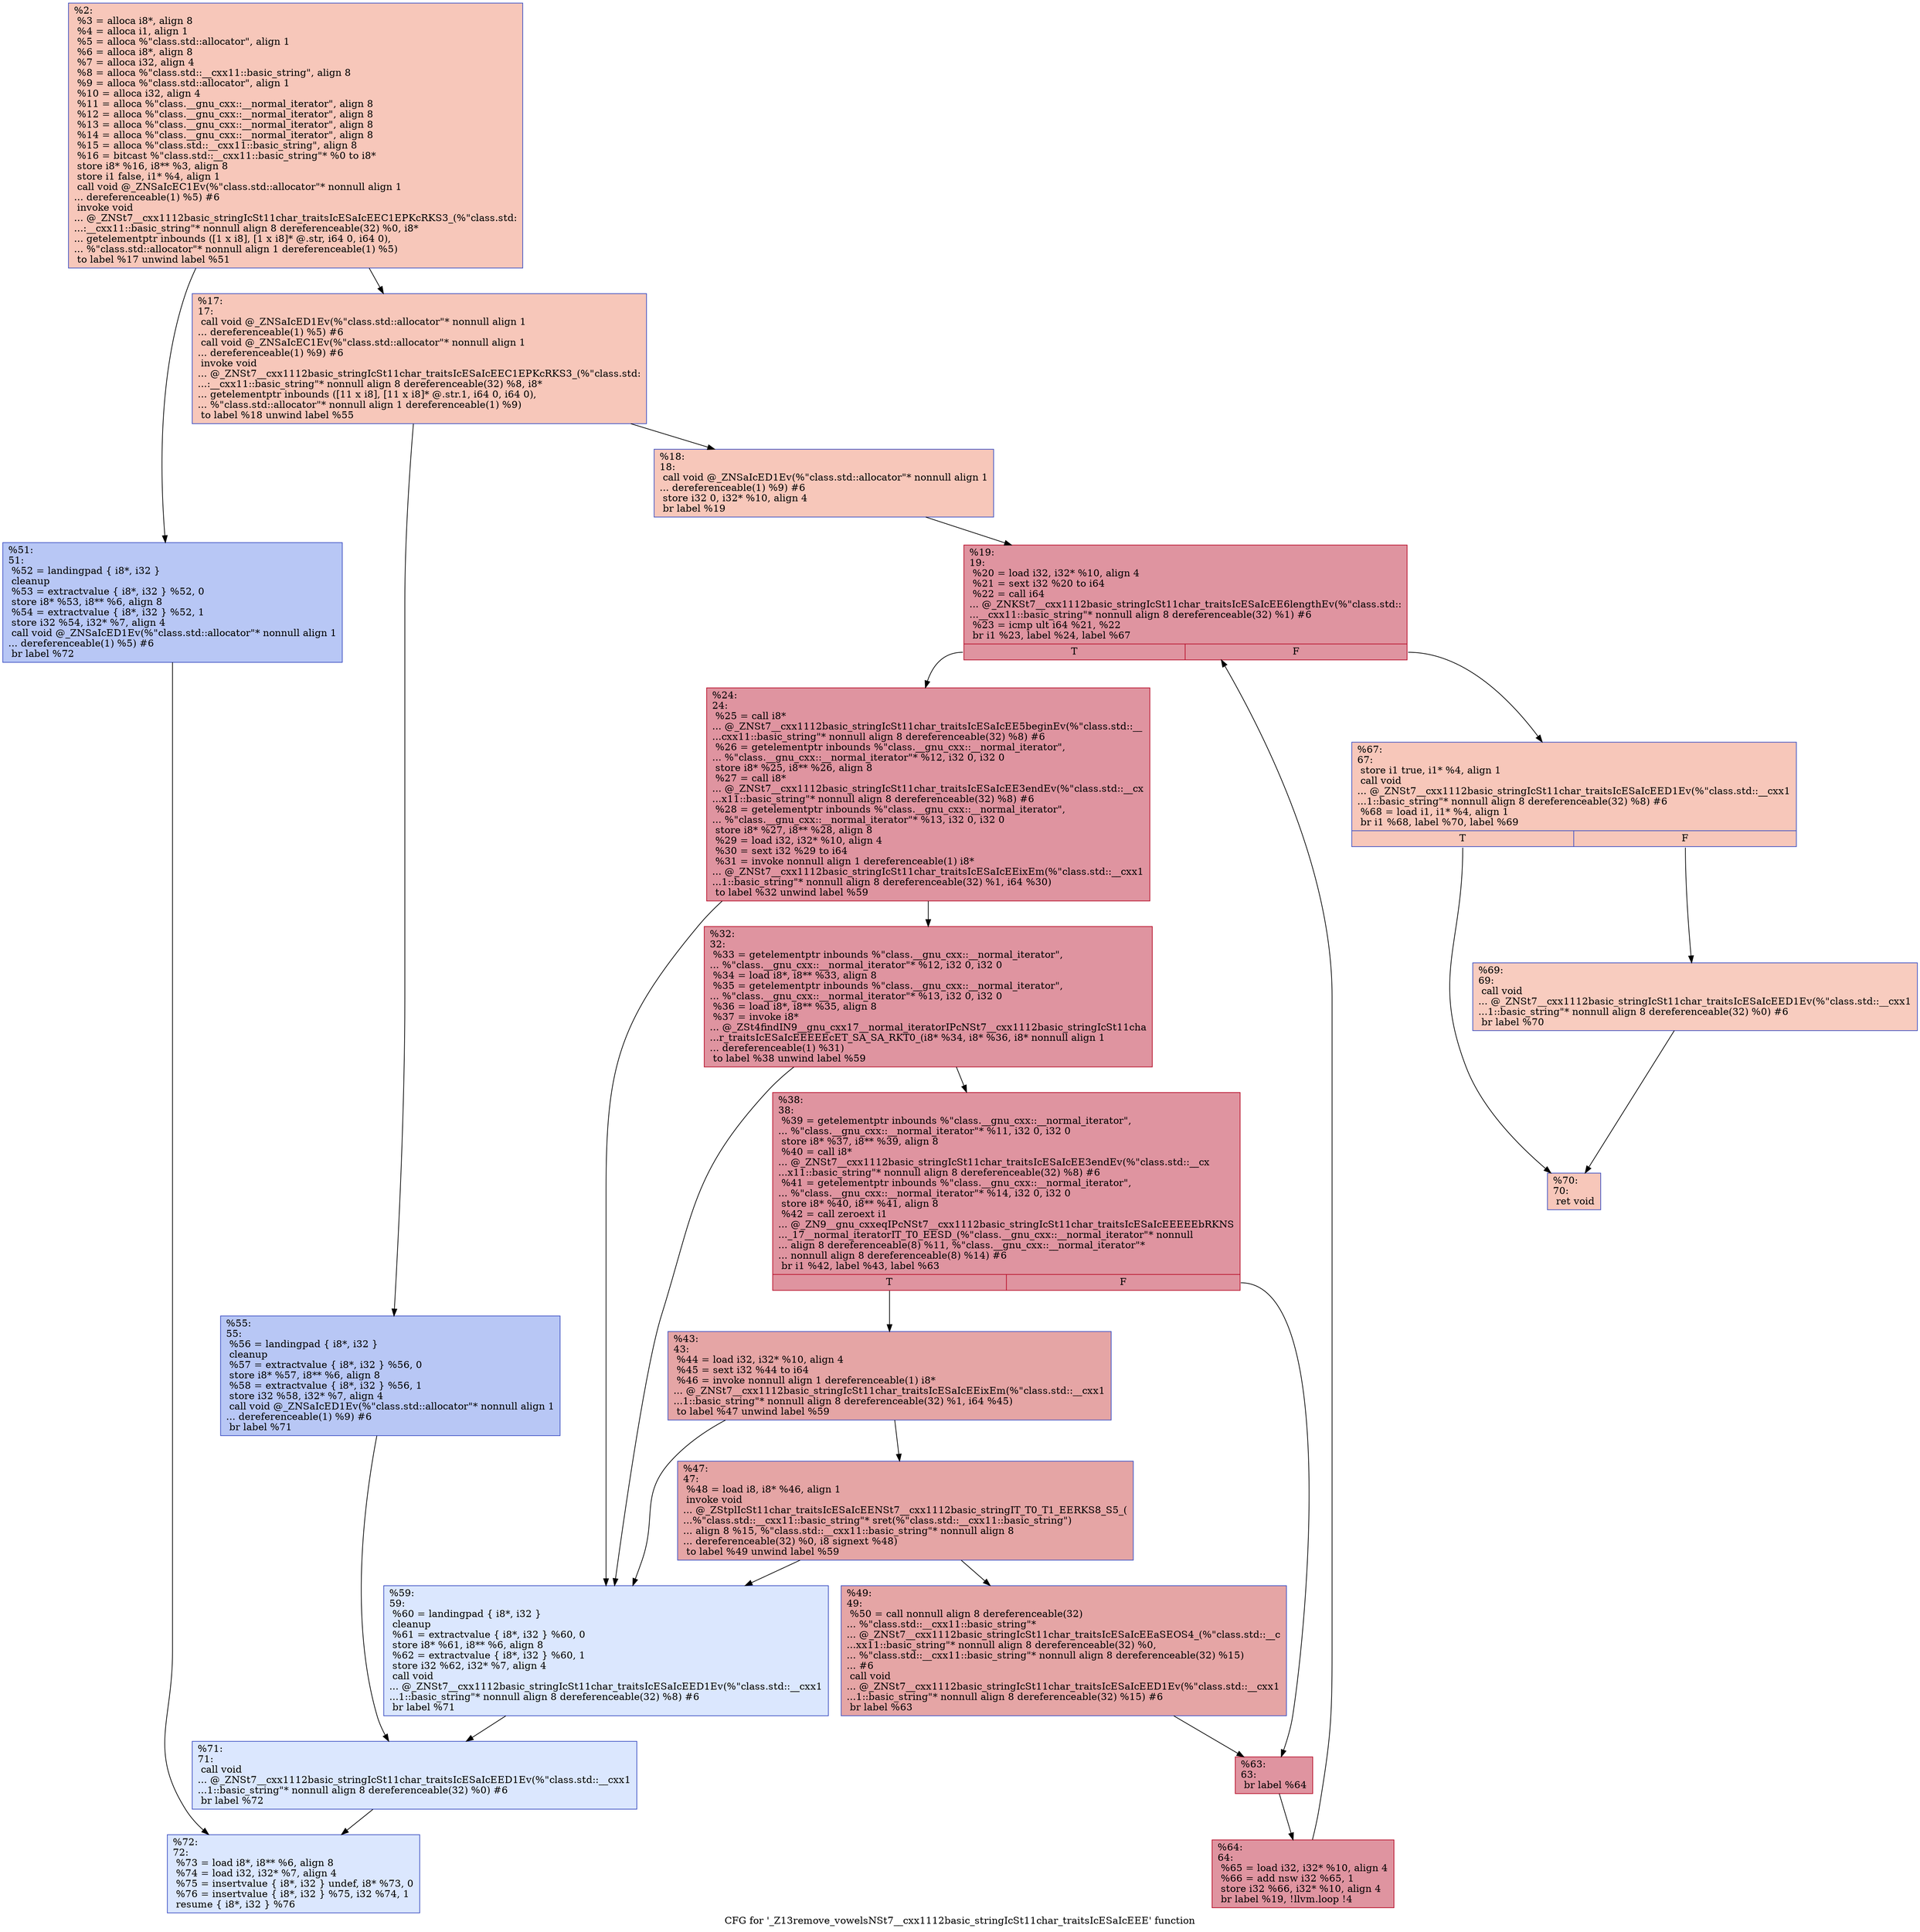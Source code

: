 digraph "CFG for '_Z13remove_vowelsNSt7__cxx1112basic_stringIcSt11char_traitsIcESaIcEEE' function" {
	label="CFG for '_Z13remove_vowelsNSt7__cxx1112basic_stringIcSt11char_traitsIcESaIcEEE' function";

	Node0x55f1c0677890 [shape=record,color="#3d50c3ff", style=filled, fillcolor="#ec7f6370",label="{%2:\l  %3 = alloca i8*, align 8\l  %4 = alloca i1, align 1\l  %5 = alloca %\"class.std::allocator\", align 1\l  %6 = alloca i8*, align 8\l  %7 = alloca i32, align 4\l  %8 = alloca %\"class.std::__cxx11::basic_string\", align 8\l  %9 = alloca %\"class.std::allocator\", align 1\l  %10 = alloca i32, align 4\l  %11 = alloca %\"class.__gnu_cxx::__normal_iterator\", align 8\l  %12 = alloca %\"class.__gnu_cxx::__normal_iterator\", align 8\l  %13 = alloca %\"class.__gnu_cxx::__normal_iterator\", align 8\l  %14 = alloca %\"class.__gnu_cxx::__normal_iterator\", align 8\l  %15 = alloca %\"class.std::__cxx11::basic_string\", align 8\l  %16 = bitcast %\"class.std::__cxx11::basic_string\"* %0 to i8*\l  store i8* %16, i8** %3, align 8\l  store i1 false, i1* %4, align 1\l  call void @_ZNSaIcEC1Ev(%\"class.std::allocator\"* nonnull align 1\l... dereferenceable(1) %5) #6\l  invoke void\l... @_ZNSt7__cxx1112basic_stringIcSt11char_traitsIcESaIcEEC1EPKcRKS3_(%\"class.std:\l...:__cxx11::basic_string\"* nonnull align 8 dereferenceable(32) %0, i8*\l... getelementptr inbounds ([1 x i8], [1 x i8]* @.str, i64 0, i64 0),\l... %\"class.std::allocator\"* nonnull align 1 dereferenceable(1) %5)\l          to label %17 unwind label %51\l}"];
	Node0x55f1c0677890 -> Node0x55f1c0679490;
	Node0x55f1c0677890 -> Node0x55f1c06794e0;
	Node0x55f1c0679490 [shape=record,color="#3d50c3ff", style=filled, fillcolor="#ec7f6370",label="{%17:\l17:                                               \l  call void @_ZNSaIcED1Ev(%\"class.std::allocator\"* nonnull align 1\l... dereferenceable(1) %5) #6\l  call void @_ZNSaIcEC1Ev(%\"class.std::allocator\"* nonnull align 1\l... dereferenceable(1) %9) #6\l  invoke void\l... @_ZNSt7__cxx1112basic_stringIcSt11char_traitsIcESaIcEEC1EPKcRKS3_(%\"class.std:\l...:__cxx11::basic_string\"* nonnull align 8 dereferenceable(32) %8, i8*\l... getelementptr inbounds ([11 x i8], [11 x i8]* @.str.1, i64 0, i64 0),\l... %\"class.std::allocator\"* nonnull align 1 dereferenceable(1) %9)\l          to label %18 unwind label %55\l}"];
	Node0x55f1c0679490 -> Node0x55f1c0679c20;
	Node0x55f1c0679490 -> Node0x55f1c0679c70;
	Node0x55f1c0679c20 [shape=record,color="#3d50c3ff", style=filled, fillcolor="#ec7f6370",label="{%18:\l18:                                               \l  call void @_ZNSaIcED1Ev(%\"class.std::allocator\"* nonnull align 1\l... dereferenceable(1) %9) #6\l  store i32 0, i32* %10, align 4\l  br label %19\l}"];
	Node0x55f1c0679c20 -> Node0x55f1c0679ff0;
	Node0x55f1c0679ff0 [shape=record,color="#b70d28ff", style=filled, fillcolor="#b70d2870",label="{%19:\l19:                                               \l  %20 = load i32, i32* %10, align 4\l  %21 = sext i32 %20 to i64\l  %22 = call i64\l... @_ZNKSt7__cxx1112basic_stringIcSt11char_traitsIcESaIcEE6lengthEv(%\"class.std::\l...__cxx11::basic_string\"* nonnull align 8 dereferenceable(32) %1) #6\l  %23 = icmp ult i64 %21, %22\l  br i1 %23, label %24, label %67\l|{<s0>T|<s1>F}}"];
	Node0x55f1c0679ff0:s0 -> Node0x55f1c067a190;
	Node0x55f1c0679ff0:s1 -> Node0x55f1c067a4f0;
	Node0x55f1c067a190 [shape=record,color="#b70d28ff", style=filled, fillcolor="#b70d2870",label="{%24:\l24:                                               \l  %25 = call i8*\l... @_ZNSt7__cxx1112basic_stringIcSt11char_traitsIcESaIcEE5beginEv(%\"class.std::__\l...cxx11::basic_string\"* nonnull align 8 dereferenceable(32) %8) #6\l  %26 = getelementptr inbounds %\"class.__gnu_cxx::__normal_iterator\",\l... %\"class.__gnu_cxx::__normal_iterator\"* %12, i32 0, i32 0\l  store i8* %25, i8** %26, align 8\l  %27 = call i8*\l... @_ZNSt7__cxx1112basic_stringIcSt11char_traitsIcESaIcEE3endEv(%\"class.std::__cx\l...x11::basic_string\"* nonnull align 8 dereferenceable(32) %8) #6\l  %28 = getelementptr inbounds %\"class.__gnu_cxx::__normal_iterator\",\l... %\"class.__gnu_cxx::__normal_iterator\"* %13, i32 0, i32 0\l  store i8* %27, i8** %28, align 8\l  %29 = load i32, i32* %10, align 4\l  %30 = sext i32 %29 to i64\l  %31 = invoke nonnull align 1 dereferenceable(1) i8*\l... @_ZNSt7__cxx1112basic_stringIcSt11char_traitsIcESaIcEEixEm(%\"class.std::__cxx1\l...1::basic_string\"* nonnull align 8 dereferenceable(32) %1, i64 %30)\l          to label %32 unwind label %59\l}"];
	Node0x55f1c067a190 -> Node0x55f1c067ae40;
	Node0x55f1c067a190 -> Node0x55f1c067ae90;
	Node0x55f1c067ae40 [shape=record,color="#b70d28ff", style=filled, fillcolor="#b70d2870",label="{%32:\l32:                                               \l  %33 = getelementptr inbounds %\"class.__gnu_cxx::__normal_iterator\",\l... %\"class.__gnu_cxx::__normal_iterator\"* %12, i32 0, i32 0\l  %34 = load i8*, i8** %33, align 8\l  %35 = getelementptr inbounds %\"class.__gnu_cxx::__normal_iterator\",\l... %\"class.__gnu_cxx::__normal_iterator\"* %13, i32 0, i32 0\l  %36 = load i8*, i8** %35, align 8\l  %37 = invoke i8*\l... @_ZSt4findIN9__gnu_cxx17__normal_iteratorIPcNSt7__cxx1112basic_stringIcSt11cha\l...r_traitsIcESaIcEEEEEcET_SA_SA_RKT0_(i8* %34, i8* %36, i8* nonnull align 1\l... dereferenceable(1) %31)\l          to label %38 unwind label %59\l}"];
	Node0x55f1c067ae40 -> Node0x55f1c067a630;
	Node0x55f1c067ae40 -> Node0x55f1c067ae90;
	Node0x55f1c067a630 [shape=record,color="#b70d28ff", style=filled, fillcolor="#b70d2870",label="{%38:\l38:                                               \l  %39 = getelementptr inbounds %\"class.__gnu_cxx::__normal_iterator\",\l... %\"class.__gnu_cxx::__normal_iterator\"* %11, i32 0, i32 0\l  store i8* %37, i8** %39, align 8\l  %40 = call i8*\l... @_ZNSt7__cxx1112basic_stringIcSt11char_traitsIcESaIcEE3endEv(%\"class.std::__cx\l...x11::basic_string\"* nonnull align 8 dereferenceable(32) %8) #6\l  %41 = getelementptr inbounds %\"class.__gnu_cxx::__normal_iterator\",\l... %\"class.__gnu_cxx::__normal_iterator\"* %14, i32 0, i32 0\l  store i8* %40, i8** %41, align 8\l  %42 = call zeroext i1\l... @_ZN9__gnu_cxxeqIPcNSt7__cxx1112basic_stringIcSt11char_traitsIcESaIcEEEEEbRKNS\l..._17__normal_iteratorIT_T0_EESD_(%\"class.__gnu_cxx::__normal_iterator\"* nonnull\l... align 8 dereferenceable(8) %11, %\"class.__gnu_cxx::__normal_iterator\"*\l... nonnull align 8 dereferenceable(8) %14) #6\l  br i1 %42, label %43, label %63\l|{<s0>T|<s1>F}}"];
	Node0x55f1c067a630:s0 -> Node0x55f1c067c0d0;
	Node0x55f1c067a630:s1 -> Node0x55f1c067c160;
	Node0x55f1c067c0d0 [shape=record,color="#3d50c3ff", style=filled, fillcolor="#c5333470",label="{%43:\l43:                                               \l  %44 = load i32, i32* %10, align 4\l  %45 = sext i32 %44 to i64\l  %46 = invoke nonnull align 1 dereferenceable(1) i8*\l... @_ZNSt7__cxx1112basic_stringIcSt11char_traitsIcESaIcEEixEm(%\"class.std::__cxx1\l...1::basic_string\"* nonnull align 8 dereferenceable(32) %1, i64 %45)\l          to label %47 unwind label %59\l}"];
	Node0x55f1c067c0d0 -> Node0x55f1c067c3d0;
	Node0x55f1c067c0d0 -> Node0x55f1c067ae90;
	Node0x55f1c067c3d0 [shape=record,color="#3d50c3ff", style=filled, fillcolor="#c5333470",label="{%47:\l47:                                               \l  %48 = load i8, i8* %46, align 1\l  invoke void\l... @_ZStplIcSt11char_traitsIcESaIcEENSt7__cxx1112basic_stringIT_T0_T1_EERKS8_S5_(\l...%\"class.std::__cxx11::basic_string\"* sret(%\"class.std::__cxx11::basic_string\")\l... align 8 %15, %\"class.std::__cxx11::basic_string\"* nonnull align 8\l... dereferenceable(32) %0, i8 signext %48)\l          to label %49 unwind label %59\l}"];
	Node0x55f1c067c3d0 -> Node0x55f1c067c640;
	Node0x55f1c067c3d0 -> Node0x55f1c067ae90;
	Node0x55f1c067c640 [shape=record,color="#3d50c3ff", style=filled, fillcolor="#c5333470",label="{%49:\l49:                                               \l  %50 = call nonnull align 8 dereferenceable(32)\l... %\"class.std::__cxx11::basic_string\"*\l... @_ZNSt7__cxx1112basic_stringIcSt11char_traitsIcESaIcEEaSEOS4_(%\"class.std::__c\l...xx11::basic_string\"* nonnull align 8 dereferenceable(32) %0,\l... %\"class.std::__cxx11::basic_string\"* nonnull align 8 dereferenceable(32) %15)\l... #6\l  call void\l... @_ZNSt7__cxx1112basic_stringIcSt11char_traitsIcESaIcEED1Ev(%\"class.std::__cxx1\l...1::basic_string\"* nonnull align 8 dereferenceable(32) %15) #6\l  br label %63\l}"];
	Node0x55f1c067c640 -> Node0x55f1c067c160;
	Node0x55f1c06794e0 [shape=record,color="#3d50c3ff", style=filled, fillcolor="#5f7fe870",label="{%51:\l51:                                               \l  %52 = landingpad \{ i8*, i32 \}\l          cleanup\l  %53 = extractvalue \{ i8*, i32 \} %52, 0\l  store i8* %53, i8** %6, align 8\l  %54 = extractvalue \{ i8*, i32 \} %52, 1\l  store i32 %54, i32* %7, align 4\l  call void @_ZNSaIcED1Ev(%\"class.std::allocator\"* nonnull align 1\l... dereferenceable(1) %5) #6\l  br label %72\l}"];
	Node0x55f1c06794e0 -> Node0x55f1c067d4a0;
	Node0x55f1c0679c70 [shape=record,color="#3d50c3ff", style=filled, fillcolor="#5f7fe870",label="{%55:\l55:                                               \l  %56 = landingpad \{ i8*, i32 \}\l          cleanup\l  %57 = extractvalue \{ i8*, i32 \} %56, 0\l  store i8* %57, i8** %6, align 8\l  %58 = extractvalue \{ i8*, i32 \} %56, 1\l  store i32 %58, i32* %7, align 4\l  call void @_ZNSaIcED1Ev(%\"class.std::allocator\"* nonnull align 1\l... dereferenceable(1) %9) #6\l  br label %71\l}"];
	Node0x55f1c0679c70 -> Node0x55f1c067d920;
	Node0x55f1c067ae90 [shape=record,color="#3d50c3ff", style=filled, fillcolor="#aec9fc70",label="{%59:\l59:                                               \l  %60 = landingpad \{ i8*, i32 \}\l          cleanup\l  %61 = extractvalue \{ i8*, i32 \} %60, 0\l  store i8* %61, i8** %6, align 8\l  %62 = extractvalue \{ i8*, i32 \} %60, 1\l  store i32 %62, i32* %7, align 4\l  call void\l... @_ZNSt7__cxx1112basic_stringIcSt11char_traitsIcESaIcEED1Ev(%\"class.std::__cxx1\l...1::basic_string\"* nonnull align 8 dereferenceable(32) %8) #6\l  br label %71\l}"];
	Node0x55f1c067ae90 -> Node0x55f1c067d920;
	Node0x55f1c067c160 [shape=record,color="#b70d28ff", style=filled, fillcolor="#b70d2870",label="{%63:\l63:                                               \l  br label %64\l}"];
	Node0x55f1c067c160 -> Node0x55f1c067dc70;
	Node0x55f1c067dc70 [shape=record,color="#b70d28ff", style=filled, fillcolor="#b70d2870",label="{%64:\l64:                                               \l  %65 = load i32, i32* %10, align 4\l  %66 = add nsw i32 %65, 1\l  store i32 %66, i32* %10, align 4\l  br label %19, !llvm.loop !4\l}"];
	Node0x55f1c067dc70 -> Node0x55f1c0679ff0;
	Node0x55f1c067a4f0 [shape=record,color="#3d50c3ff", style=filled, fillcolor="#ec7f6370",label="{%67:\l67:                                               \l  store i1 true, i1* %4, align 1\l  call void\l... @_ZNSt7__cxx1112basic_stringIcSt11char_traitsIcESaIcEED1Ev(%\"class.std::__cxx1\l...1::basic_string\"* nonnull align 8 dereferenceable(32) %8) #6\l  %68 = load i1, i1* %4, align 1\l  br i1 %68, label %70, label %69\l|{<s0>T|<s1>F}}"];
	Node0x55f1c067a4f0:s0 -> Node0x55f1c067efb0;
	Node0x55f1c067a4f0:s1 -> Node0x55f1c067f1a0;
	Node0x55f1c067f1a0 [shape=record,color="#3d50c3ff", style=filled, fillcolor="#f08b6e70",label="{%69:\l69:                                               \l  call void\l... @_ZNSt7__cxx1112basic_stringIcSt11char_traitsIcESaIcEED1Ev(%\"class.std::__cxx1\l...1::basic_string\"* nonnull align 8 dereferenceable(32) %0) #6\l  br label %70\l}"];
	Node0x55f1c067f1a0 -> Node0x55f1c067efb0;
	Node0x55f1c067efb0 [shape=record,color="#3d50c3ff", style=filled, fillcolor="#ec7f6370",label="{%70:\l70:                                               \l  ret void\l}"];
	Node0x55f1c067d920 [shape=record,color="#3d50c3ff", style=filled, fillcolor="#aec9fc70",label="{%71:\l71:                                               \l  call void\l... @_ZNSt7__cxx1112basic_stringIcSt11char_traitsIcESaIcEED1Ev(%\"class.std::__cxx1\l...1::basic_string\"* nonnull align 8 dereferenceable(32) %0) #6\l  br label %72\l}"];
	Node0x55f1c067d920 -> Node0x55f1c067d4a0;
	Node0x55f1c067d4a0 [shape=record,color="#3d50c3ff", style=filled, fillcolor="#aec9fc70",label="{%72:\l72:                                               \l  %73 = load i8*, i8** %6, align 8\l  %74 = load i32, i32* %7, align 4\l  %75 = insertvalue \{ i8*, i32 \} undef, i8* %73, 0\l  %76 = insertvalue \{ i8*, i32 \} %75, i32 %74, 1\l  resume \{ i8*, i32 \} %76\l}"];
}
